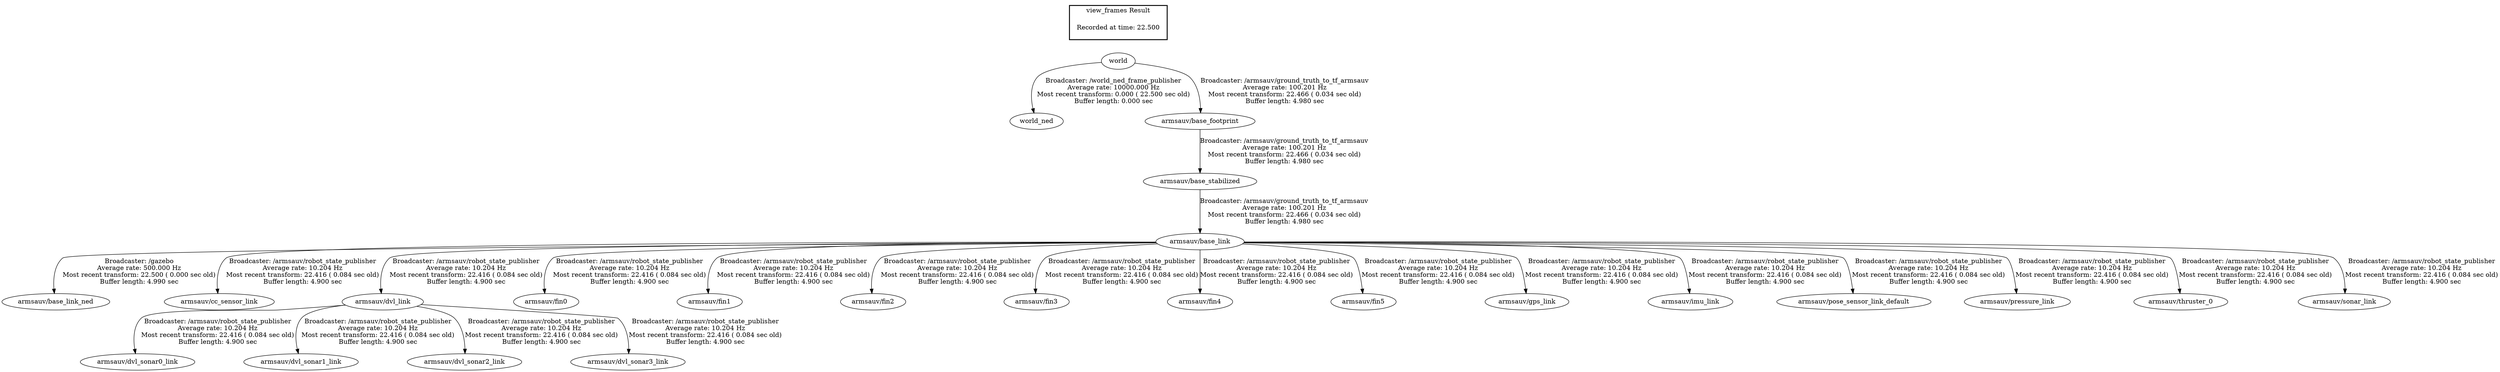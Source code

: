digraph G {
"armsauv/base_link" -> "armsauv/base_link_ned"[label="Broadcaster: /gazebo\nAverage rate: 500.000 Hz\nMost recent transform: 22.500 ( 0.000 sec old)\nBuffer length: 4.990 sec\n"];
"armsauv/base_stabilized" -> "armsauv/base_link"[label="Broadcaster: /armsauv/ground_truth_to_tf_armsauv\nAverage rate: 100.201 Hz\nMost recent transform: 22.466 ( 0.034 sec old)\nBuffer length: 4.980 sec\n"];
"world" -> "world_ned"[label="Broadcaster: /world_ned_frame_publisher\nAverage rate: 10000.000 Hz\nMost recent transform: 0.000 ( 22.500 sec old)\nBuffer length: 0.000 sec\n"];
"armsauv/base_link" -> "armsauv/cc_sensor_link"[label="Broadcaster: /armsauv/robot_state_publisher\nAverage rate: 10.204 Hz\nMost recent transform: 22.416 ( 0.084 sec old)\nBuffer length: 4.900 sec\n"];
"armsauv/base_link" -> "armsauv/dvl_link"[label="Broadcaster: /armsauv/robot_state_publisher\nAverage rate: 10.204 Hz\nMost recent transform: 22.416 ( 0.084 sec old)\nBuffer length: 4.900 sec\n"];
"armsauv/dvl_link" -> "armsauv/dvl_sonar0_link"[label="Broadcaster: /armsauv/robot_state_publisher\nAverage rate: 10.204 Hz\nMost recent transform: 22.416 ( 0.084 sec old)\nBuffer length: 4.900 sec\n"];
"armsauv/dvl_link" -> "armsauv/dvl_sonar1_link"[label="Broadcaster: /armsauv/robot_state_publisher\nAverage rate: 10.204 Hz\nMost recent transform: 22.416 ( 0.084 sec old)\nBuffer length: 4.900 sec\n"];
"armsauv/dvl_link" -> "armsauv/dvl_sonar2_link"[label="Broadcaster: /armsauv/robot_state_publisher\nAverage rate: 10.204 Hz\nMost recent transform: 22.416 ( 0.084 sec old)\nBuffer length: 4.900 sec\n"];
"armsauv/dvl_link" -> "armsauv/dvl_sonar3_link"[label="Broadcaster: /armsauv/robot_state_publisher\nAverage rate: 10.204 Hz\nMost recent transform: 22.416 ( 0.084 sec old)\nBuffer length: 4.900 sec\n"];
"armsauv/base_link" -> "armsauv/fin0"[label="Broadcaster: /armsauv/robot_state_publisher\nAverage rate: 10.204 Hz\nMost recent transform: 22.416 ( 0.084 sec old)\nBuffer length: 4.900 sec\n"];
"armsauv/base_link" -> "armsauv/fin1"[label="Broadcaster: /armsauv/robot_state_publisher\nAverage rate: 10.204 Hz\nMost recent transform: 22.416 ( 0.084 sec old)\nBuffer length: 4.900 sec\n"];
"armsauv/base_link" -> "armsauv/fin2"[label="Broadcaster: /armsauv/robot_state_publisher\nAverage rate: 10.204 Hz\nMost recent transform: 22.416 ( 0.084 sec old)\nBuffer length: 4.900 sec\n"];
"armsauv/base_link" -> "armsauv/fin3"[label="Broadcaster: /armsauv/robot_state_publisher\nAverage rate: 10.204 Hz\nMost recent transform: 22.416 ( 0.084 sec old)\nBuffer length: 4.900 sec\n"];
"armsauv/base_link" -> "armsauv/fin4"[label="Broadcaster: /armsauv/robot_state_publisher\nAverage rate: 10.204 Hz\nMost recent transform: 22.416 ( 0.084 sec old)\nBuffer length: 4.900 sec\n"];
"armsauv/base_link" -> "armsauv/fin5"[label="Broadcaster: /armsauv/robot_state_publisher\nAverage rate: 10.204 Hz\nMost recent transform: 22.416 ( 0.084 sec old)\nBuffer length: 4.900 sec\n"];
"armsauv/base_link" -> "armsauv/gps_link"[label="Broadcaster: /armsauv/robot_state_publisher\nAverage rate: 10.204 Hz\nMost recent transform: 22.416 ( 0.084 sec old)\nBuffer length: 4.900 sec\n"];
"armsauv/base_link" -> "armsauv/imu_link"[label="Broadcaster: /armsauv/robot_state_publisher\nAverage rate: 10.204 Hz\nMost recent transform: 22.416 ( 0.084 sec old)\nBuffer length: 4.900 sec\n"];
"armsauv/base_link" -> "armsauv/pose_sensor_link_default"[label="Broadcaster: /armsauv/robot_state_publisher\nAverage rate: 10.204 Hz\nMost recent transform: 22.416 ( 0.084 sec old)\nBuffer length: 4.900 sec\n"];
"armsauv/base_link" -> "armsauv/pressure_link"[label="Broadcaster: /armsauv/robot_state_publisher\nAverage rate: 10.204 Hz\nMost recent transform: 22.416 ( 0.084 sec old)\nBuffer length: 4.900 sec\n"];
"armsauv/base_link" -> "armsauv/thruster_0"[label="Broadcaster: /armsauv/robot_state_publisher\nAverage rate: 10.204 Hz\nMost recent transform: 22.416 ( 0.084 sec old)\nBuffer length: 4.900 sec\n"];
"armsauv/base_link" -> "armsauv/sonar_link"[label="Broadcaster: /armsauv/robot_state_publisher\nAverage rate: 10.204 Hz\nMost recent transform: 22.416 ( 0.084 sec old)\nBuffer length: 4.900 sec\n"];
"world" -> "armsauv/base_footprint"[label="Broadcaster: /armsauv/ground_truth_to_tf_armsauv\nAverage rate: 100.201 Hz\nMost recent transform: 22.466 ( 0.034 sec old)\nBuffer length: 4.980 sec\n"];
"armsauv/base_footprint" -> "armsauv/base_stabilized"[label="Broadcaster: /armsauv/ground_truth_to_tf_armsauv\nAverage rate: 100.201 Hz\nMost recent transform: 22.466 ( 0.034 sec old)\nBuffer length: 4.980 sec\n"];
edge [style=invis];
 subgraph cluster_legend { style=bold; color=black; label ="view_frames Result";
"Recorded at time: 22.500"[ shape=plaintext ] ;
 }->"world";
}